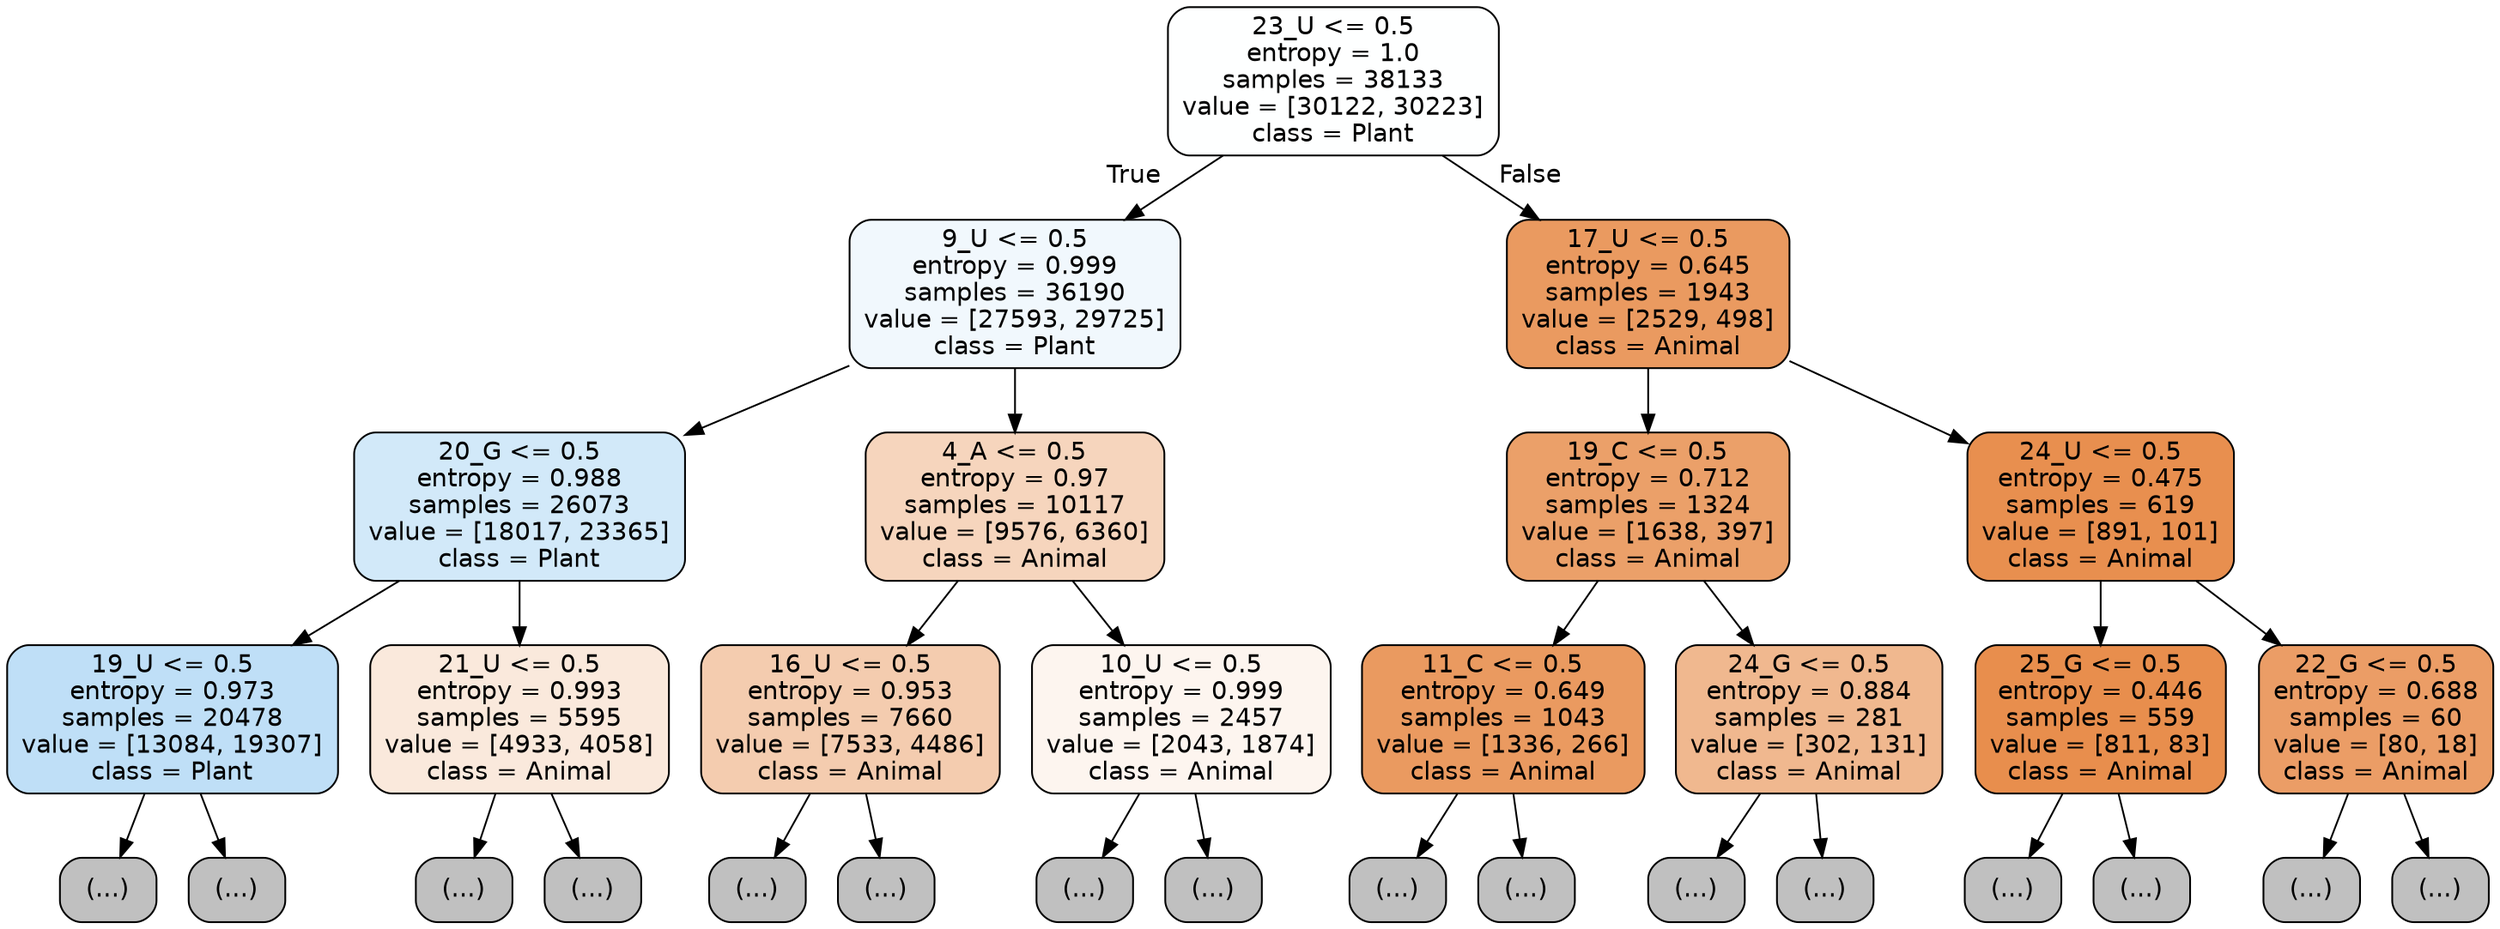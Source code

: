 digraph Tree {
node [shape=box, style="filled, rounded", color="black", fontname="helvetica"] ;
edge [fontname="helvetica"] ;
0 [label="23_U <= 0.5\nentropy = 1.0\nsamples = 38133\nvalue = [30122, 30223]\nclass = Plant", fillcolor="#feffff"] ;
1 [label="9_U <= 0.5\nentropy = 0.999\nsamples = 36190\nvalue = [27593, 29725]\nclass = Plant", fillcolor="#f1f8fd"] ;
0 -> 1 [labeldistance=2.5, labelangle=45, headlabel="True"] ;
2 [label="20_G <= 0.5\nentropy = 0.988\nsamples = 26073\nvalue = [18017, 23365]\nclass = Plant", fillcolor="#d2e9f9"] ;
1 -> 2 ;
3 [label="19_U <= 0.5\nentropy = 0.973\nsamples = 20478\nvalue = [13084, 19307]\nclass = Plant", fillcolor="#bfdff7"] ;
2 -> 3 ;
4 [label="(...)", fillcolor="#C0C0C0"] ;
3 -> 4 ;
6569 [label="(...)", fillcolor="#C0C0C0"] ;
3 -> 6569 ;
8664 [label="21_U <= 0.5\nentropy = 0.993\nsamples = 5595\nvalue = [4933, 4058]\nclass = Animal", fillcolor="#fae9dc"] ;
2 -> 8664 ;
8665 [label="(...)", fillcolor="#C0C0C0"] ;
8664 -> 8665 ;
11014 [label="(...)", fillcolor="#C0C0C0"] ;
8664 -> 11014 ;
11585 [label="4_A <= 0.5\nentropy = 0.97\nsamples = 10117\nvalue = [9576, 6360]\nclass = Animal", fillcolor="#f6d5bd"] ;
1 -> 11585 ;
11586 [label="16_U <= 0.5\nentropy = 0.953\nsamples = 7660\nvalue = [7533, 4486]\nclass = Animal", fillcolor="#f4ccaf"] ;
11585 -> 11586 ;
11587 [label="(...)", fillcolor="#C0C0C0"] ;
11586 -> 11587 ;
14188 [label="(...)", fillcolor="#C0C0C0"] ;
11586 -> 14188 ;
15225 [label="10_U <= 0.5\nentropy = 0.999\nsamples = 2457\nvalue = [2043, 1874]\nclass = Animal", fillcolor="#fdf5ef"] ;
11585 -> 15225 ;
15226 [label="(...)", fillcolor="#C0C0C0"] ;
15225 -> 15226 ;
16019 [label="(...)", fillcolor="#C0C0C0"] ;
15225 -> 16019 ;
16298 [label="17_U <= 0.5\nentropy = 0.645\nsamples = 1943\nvalue = [2529, 498]\nclass = Animal", fillcolor="#ea9a60"] ;
0 -> 16298 [labeldistance=2.5, labelangle=-45, headlabel="False"] ;
16299 [label="19_C <= 0.5\nentropy = 0.712\nsamples = 1324\nvalue = [1638, 397]\nclass = Animal", fillcolor="#eba069"] ;
16298 -> 16299 ;
16300 [label="11_C <= 0.5\nentropy = 0.649\nsamples = 1043\nvalue = [1336, 266]\nclass = Animal", fillcolor="#ea9a60"] ;
16299 -> 16300 ;
16301 [label="(...)", fillcolor="#C0C0C0"] ;
16300 -> 16301 ;
16620 [label="(...)", fillcolor="#C0C0C0"] ;
16300 -> 16620 ;
16713 [label="24_G <= 0.5\nentropy = 0.884\nsamples = 281\nvalue = [302, 131]\nclass = Animal", fillcolor="#f0b88f"] ;
16299 -> 16713 ;
16714 [label="(...)", fillcolor="#C0C0C0"] ;
16713 -> 16714 ;
16829 [label="(...)", fillcolor="#C0C0C0"] ;
16713 -> 16829 ;
16842 [label="24_U <= 0.5\nentropy = 0.475\nsamples = 619\nvalue = [891, 101]\nclass = Animal", fillcolor="#e88f4f"] ;
16298 -> 16842 ;
16843 [label="25_G <= 0.5\nentropy = 0.446\nsamples = 559\nvalue = [811, 83]\nclass = Animal", fillcolor="#e88e4d"] ;
16842 -> 16843 ;
16844 [label="(...)", fillcolor="#C0C0C0"] ;
16843 -> 16844 ;
17011 [label="(...)", fillcolor="#C0C0C0"] ;
16843 -> 17011 ;
17020 [label="22_G <= 0.5\nentropy = 0.688\nsamples = 60\nvalue = [80, 18]\nclass = Animal", fillcolor="#eb9d66"] ;
16842 -> 17020 ;
17021 [label="(...)", fillcolor="#C0C0C0"] ;
17020 -> 17021 ;
17044 [label="(...)", fillcolor="#C0C0C0"] ;
17020 -> 17044 ;
}